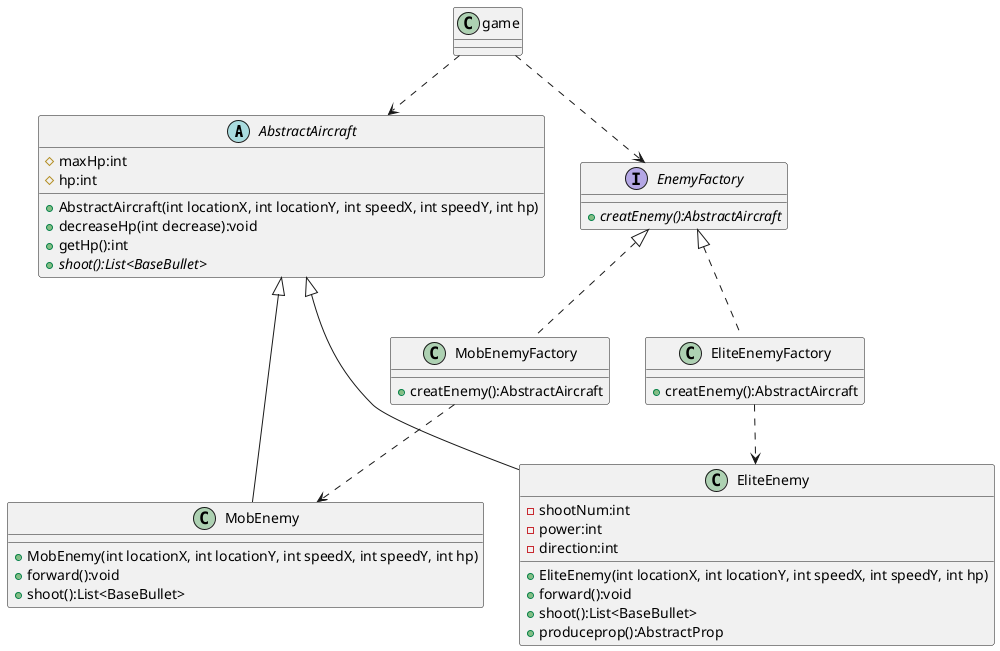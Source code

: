 @startuml
'https://plantuml.com/class-diagram

abstract class AbstractAircraft
{
	# maxHp:int
    # hp:int
    + AbstractAircraft(int locationX, int locationY, int speedX, int speedY, int hp)
    + decreaseHp(int decrease):void
    + getHp():int
    + {abstract} shoot():List<BaseBullet>
 }

class MobEnemy {
    + MobEnemy(int locationX, int locationY, int speedX, int speedY, int hp)
    + forward():void
    + shoot():List<BaseBullet>
}
AbstractAircraft <|-- MobEnemy

class EliteEnemy {
    - shootNum:int
    - power:int
    - direction:int
    + EliteEnemy(int locationX, int locationY, int speedX, int speedY, int hp)
    + forward():void
    + shoot():List<BaseBullet>
    + produceprop():AbstractProp
}
AbstractAircraft <|-- EliteEnemy


interface EnemyFactory {
    + {abstract} creatEnemy():AbstractAircraft
}

class MobEnemyFactory {
    + creatEnemy():AbstractAircraft
}
EnemyFactory <|.. MobEnemyFactory
MobEnemyFactory ..> MobEnemy

class EliteEnemyFactory {
    + creatEnemy():AbstractAircraft
}
EnemyFactory <|.. EliteEnemyFactory
EliteEnemyFactory ..> EliteEnemy

class game {}
game ..> AbstractAircraft
game ..> EnemyFactory

@enduml